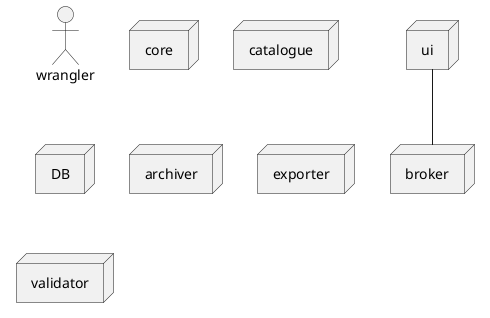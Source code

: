 @startuml

actor wrangler
node core
node ui
node catalogue
node DB
node archiver
node exporter
node validator
node broker

ui -- broker

@enduml
